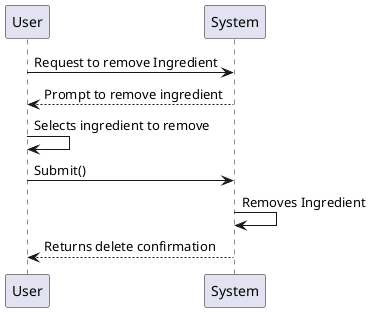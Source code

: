 @startuml
User -> System: Request to remove Ingredient
System --> User: Prompt to remove ingredient
User -> User: Selects ingredient to remove
User -> System: Submit()
System -> System: Removes Ingredient

System --> User: Returns delete confirmation
@enduml
